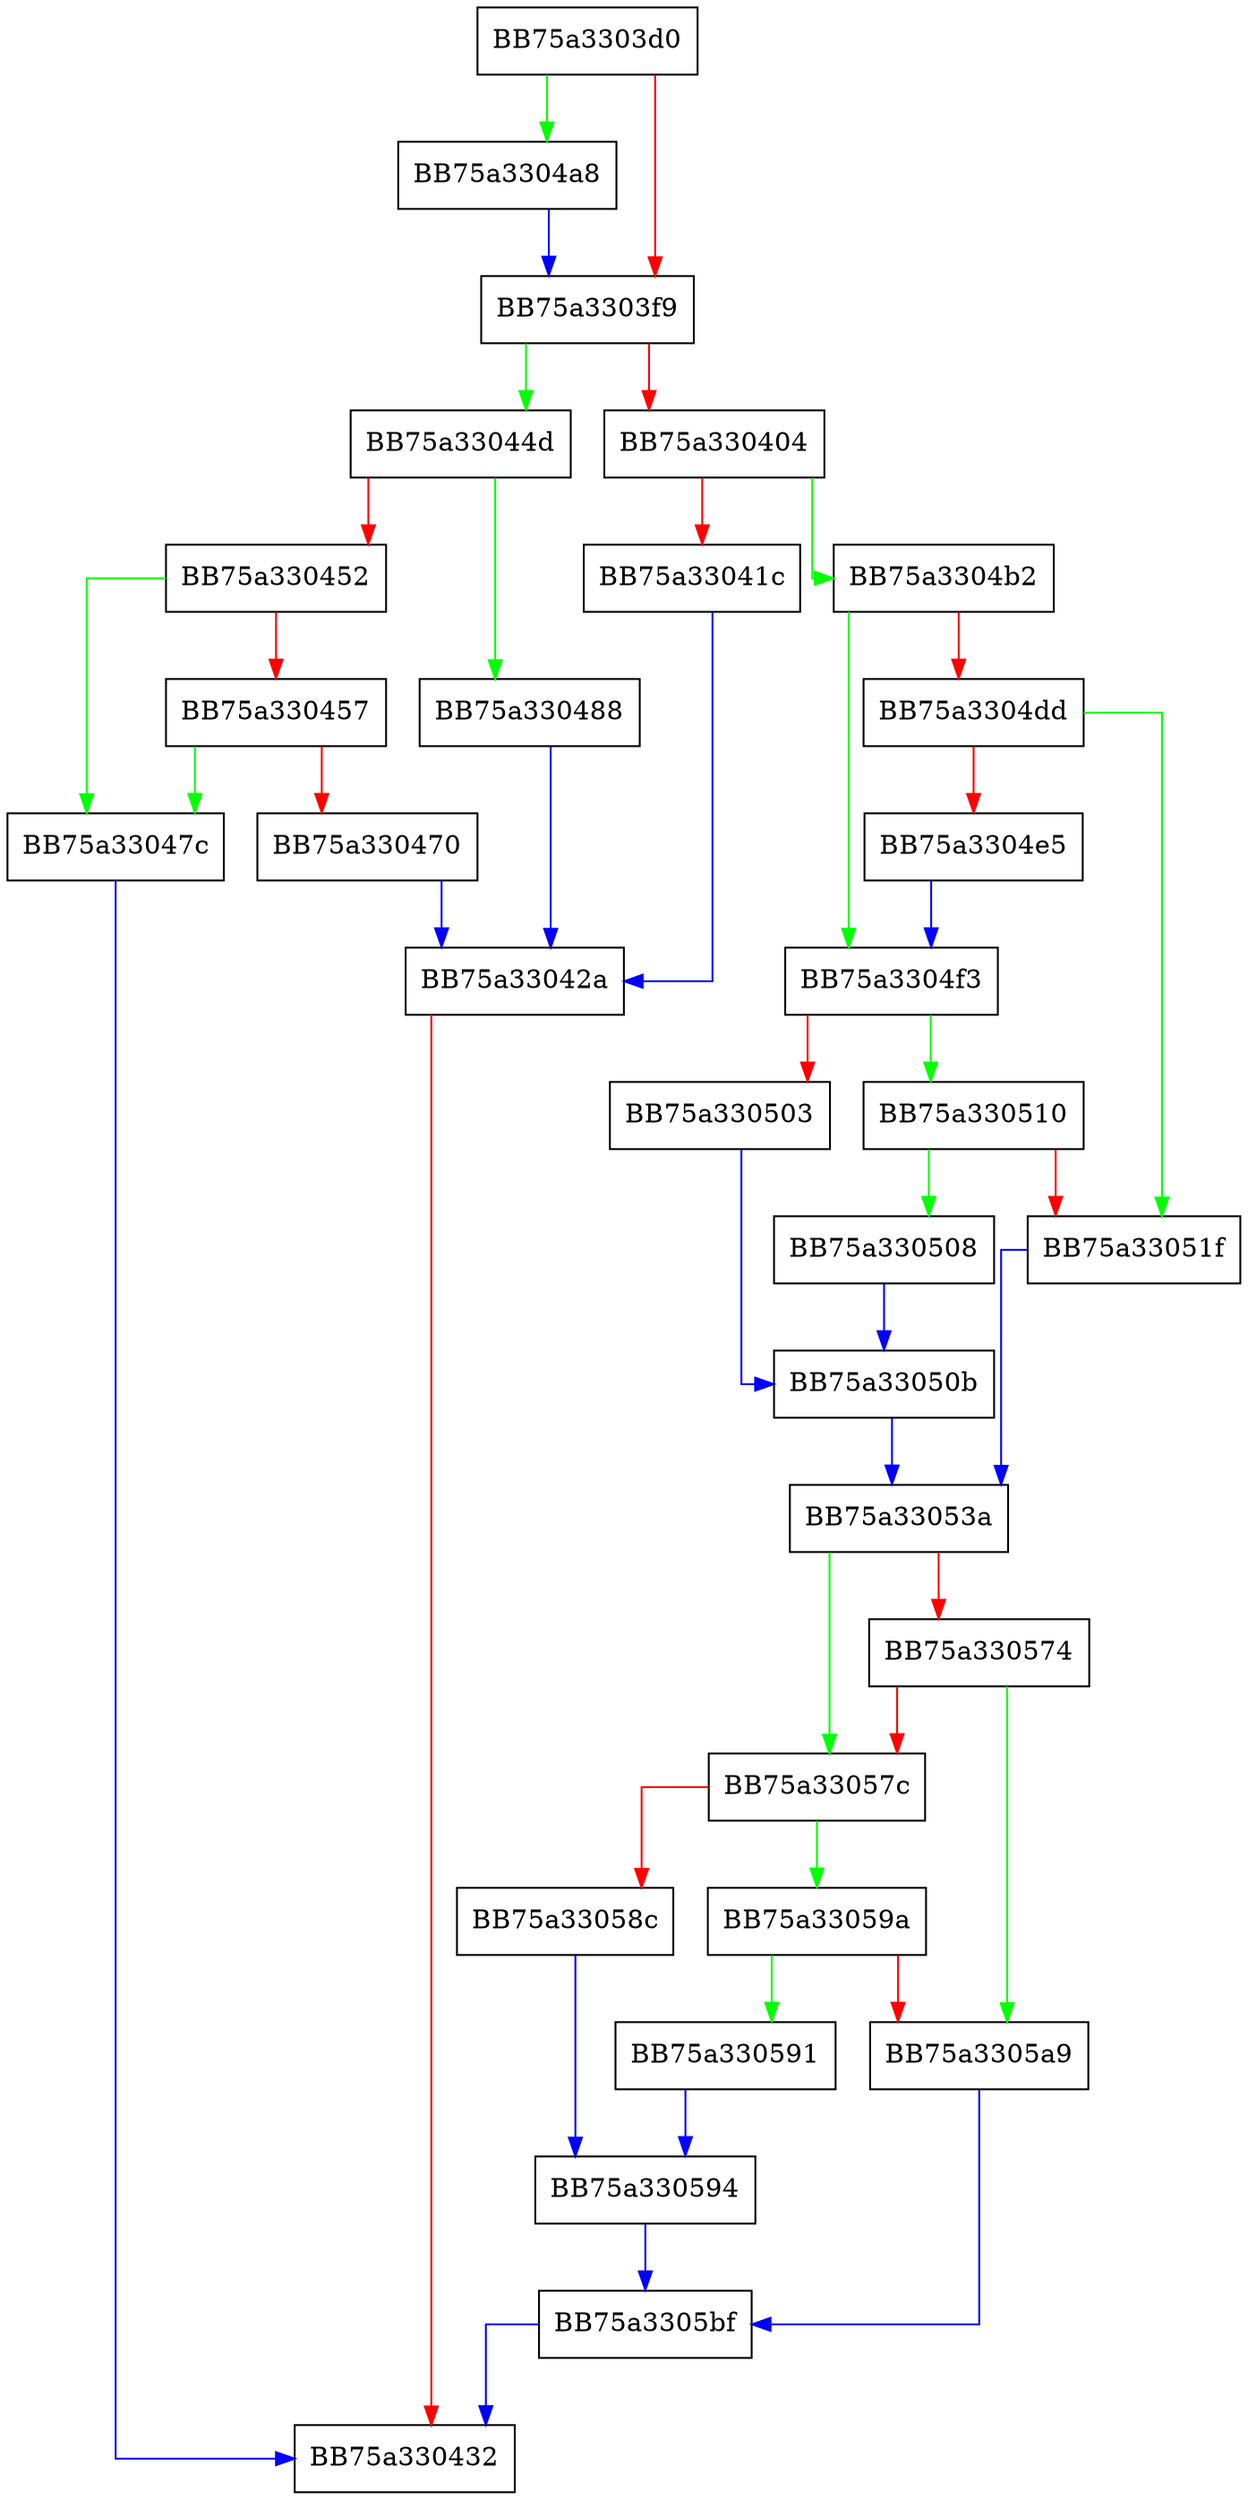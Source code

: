 digraph SSE_pshuf {
  node [shape="box"];
  graph [splines=ortho];
  BB75a3303d0 -> BB75a3304a8 [color="green"];
  BB75a3303d0 -> BB75a3303f9 [color="red"];
  BB75a3303f9 -> BB75a33044d [color="green"];
  BB75a3303f9 -> BB75a330404 [color="red"];
  BB75a330404 -> BB75a3304b2 [color="green"];
  BB75a330404 -> BB75a33041c [color="red"];
  BB75a33041c -> BB75a33042a [color="blue"];
  BB75a33042a -> BB75a330432 [color="red"];
  BB75a33044d -> BB75a330488 [color="green"];
  BB75a33044d -> BB75a330452 [color="red"];
  BB75a330452 -> BB75a33047c [color="green"];
  BB75a330452 -> BB75a330457 [color="red"];
  BB75a330457 -> BB75a33047c [color="green"];
  BB75a330457 -> BB75a330470 [color="red"];
  BB75a330470 -> BB75a33042a [color="blue"];
  BB75a33047c -> BB75a330432 [color="blue"];
  BB75a330488 -> BB75a33042a [color="blue"];
  BB75a3304a8 -> BB75a3303f9 [color="blue"];
  BB75a3304b2 -> BB75a3304f3 [color="green"];
  BB75a3304b2 -> BB75a3304dd [color="red"];
  BB75a3304dd -> BB75a33051f [color="green"];
  BB75a3304dd -> BB75a3304e5 [color="red"];
  BB75a3304e5 -> BB75a3304f3 [color="blue"];
  BB75a3304f3 -> BB75a330510 [color="green"];
  BB75a3304f3 -> BB75a330503 [color="red"];
  BB75a330503 -> BB75a33050b [color="blue"];
  BB75a330508 -> BB75a33050b [color="blue"];
  BB75a33050b -> BB75a33053a [color="blue"];
  BB75a330510 -> BB75a330508 [color="green"];
  BB75a330510 -> BB75a33051f [color="red"];
  BB75a33051f -> BB75a33053a [color="blue"];
  BB75a33053a -> BB75a33057c [color="green"];
  BB75a33053a -> BB75a330574 [color="red"];
  BB75a330574 -> BB75a3305a9 [color="green"];
  BB75a330574 -> BB75a33057c [color="red"];
  BB75a33057c -> BB75a33059a [color="green"];
  BB75a33057c -> BB75a33058c [color="red"];
  BB75a33058c -> BB75a330594 [color="blue"];
  BB75a330591 -> BB75a330594 [color="blue"];
  BB75a330594 -> BB75a3305bf [color="blue"];
  BB75a33059a -> BB75a330591 [color="green"];
  BB75a33059a -> BB75a3305a9 [color="red"];
  BB75a3305a9 -> BB75a3305bf [color="blue"];
  BB75a3305bf -> BB75a330432 [color="blue"];
}